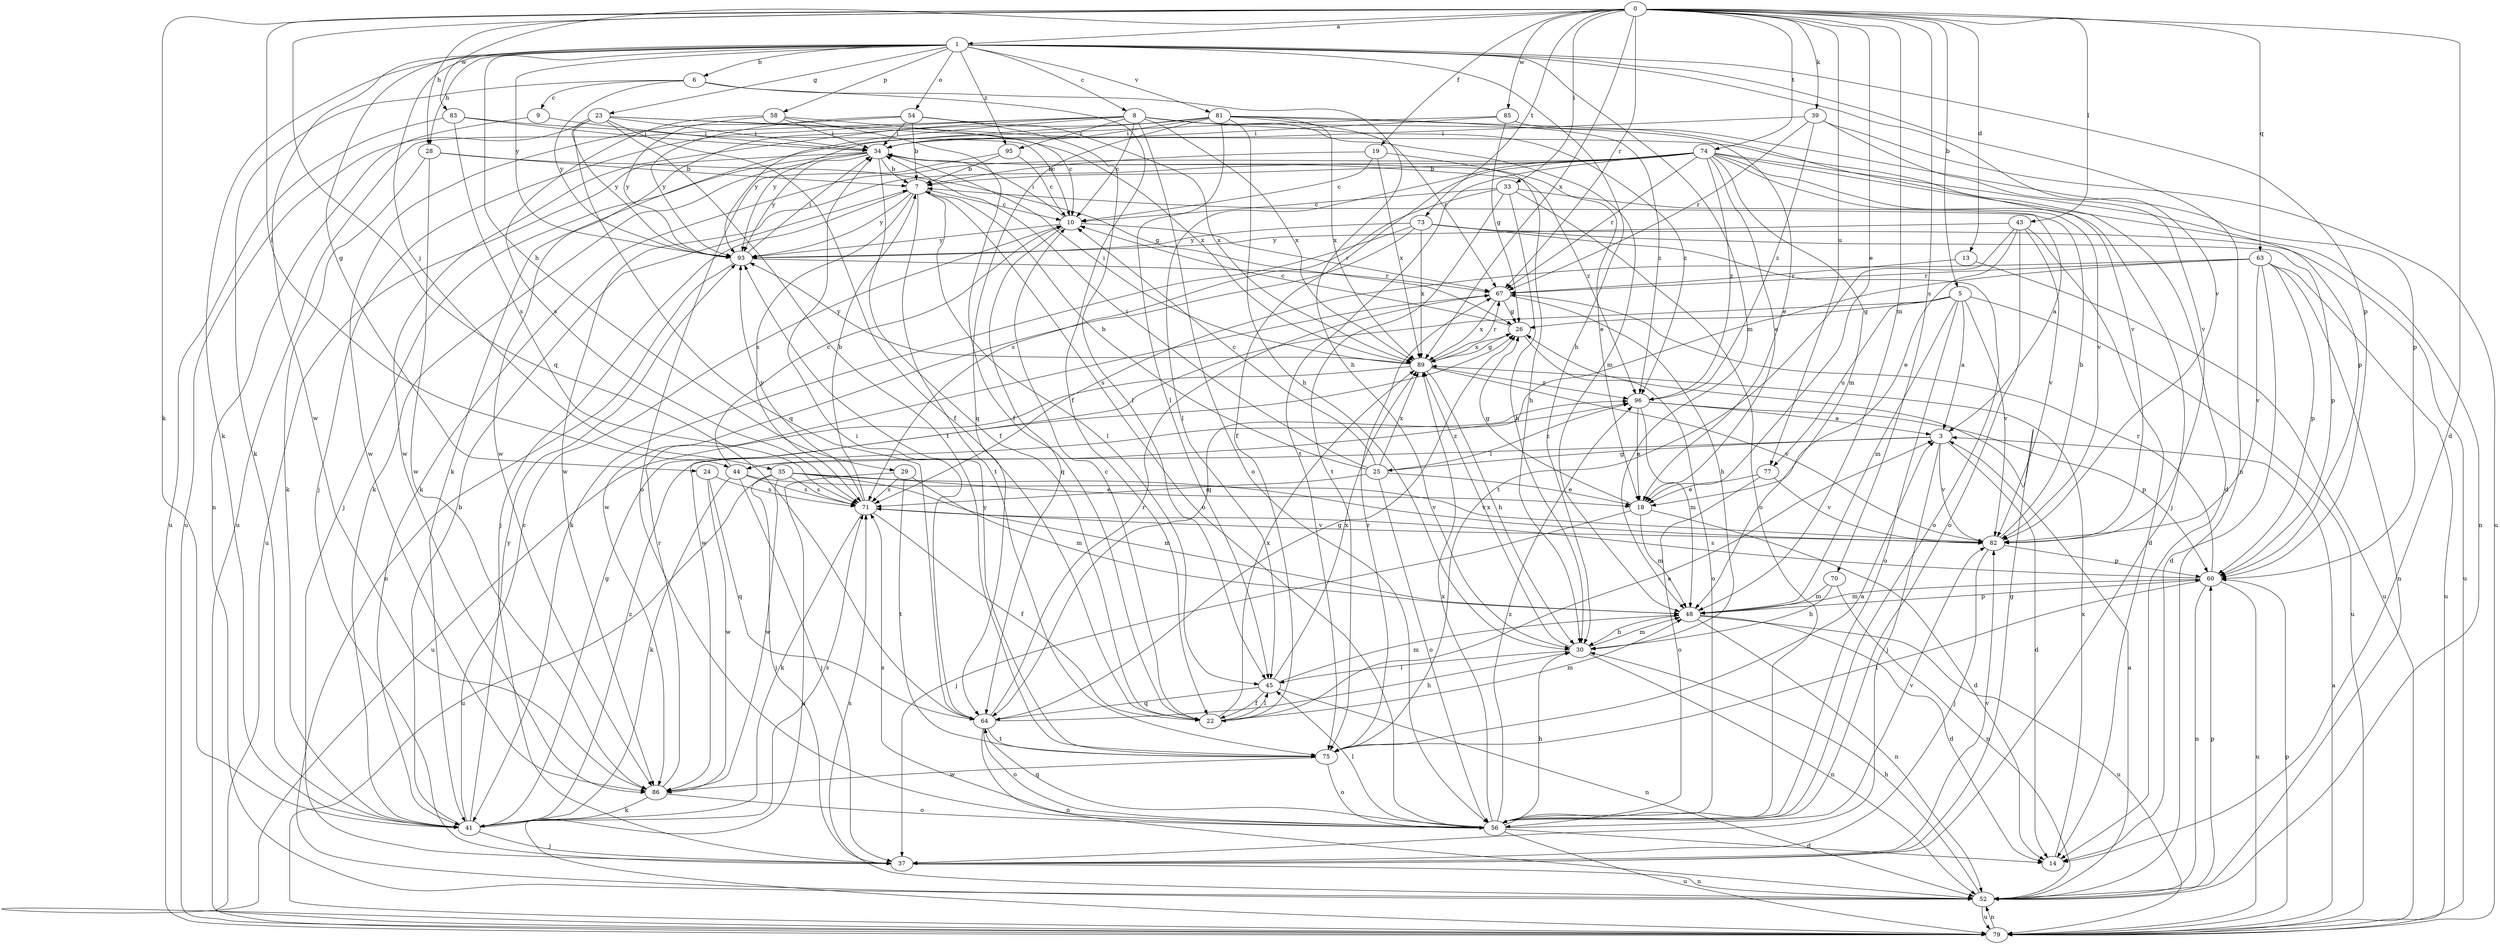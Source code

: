 strict digraph  {
0;
1;
3;
5;
6;
7;
8;
9;
10;
13;
14;
18;
19;
22;
23;
24;
25;
26;
28;
29;
30;
33;
34;
35;
37;
39;
41;
43;
44;
45;
48;
52;
54;
56;
58;
60;
63;
64;
67;
70;
71;
73;
74;
75;
77;
79;
81;
82;
83;
85;
86;
89;
93;
95;
96;
0 -> 1  [label=a];
0 -> 5  [label=b];
0 -> 13  [label=d];
0 -> 14  [label=d];
0 -> 18  [label=e];
0 -> 19  [label=f];
0 -> 28  [label=h];
0 -> 33  [label=i];
0 -> 39  [label=k];
0 -> 41  [label=k];
0 -> 43  [label=l];
0 -> 44  [label=l];
0 -> 48  [label=m];
0 -> 63  [label=q];
0 -> 64  [label=q];
0 -> 67  [label=r];
0 -> 70  [label=s];
0 -> 73  [label=t];
0 -> 74  [label=t];
0 -> 77  [label=u];
0 -> 83  [label=w];
0 -> 85  [label=w];
0 -> 89  [label=x];
1 -> 6  [label=b];
1 -> 8  [label=c];
1 -> 23  [label=g];
1 -> 24  [label=g];
1 -> 28  [label=h];
1 -> 29  [label=h];
1 -> 30  [label=h];
1 -> 35  [label=j];
1 -> 41  [label=k];
1 -> 48  [label=m];
1 -> 52  [label=n];
1 -> 54  [label=o];
1 -> 58  [label=p];
1 -> 60  [label=p];
1 -> 81  [label=v];
1 -> 82  [label=v];
1 -> 86  [label=w];
1 -> 93  [label=y];
1 -> 95  [label=z];
3 -> 14  [label=d];
3 -> 25  [label=g];
3 -> 37  [label=j];
3 -> 44  [label=l];
3 -> 82  [label=v];
5 -> 3  [label=a];
5 -> 26  [label=g];
5 -> 48  [label=m];
5 -> 56  [label=o];
5 -> 77  [label=u];
5 -> 79  [label=u];
5 -> 82  [label=v];
5 -> 86  [label=w];
6 -> 9  [label=c];
6 -> 22  [label=f];
6 -> 30  [label=h];
6 -> 41  [label=k];
6 -> 93  [label=y];
7 -> 10  [label=c];
7 -> 37  [label=j];
7 -> 45  [label=l];
7 -> 56  [label=o];
7 -> 71  [label=s];
7 -> 75  [label=t];
7 -> 93  [label=y];
8 -> 10  [label=c];
8 -> 18  [label=e];
8 -> 37  [label=j];
8 -> 48  [label=m];
8 -> 56  [label=o];
8 -> 79  [label=u];
8 -> 86  [label=w];
8 -> 89  [label=x];
8 -> 93  [label=y];
8 -> 95  [label=z];
8 -> 96  [label=z];
9 -> 34  [label=i];
9 -> 52  [label=n];
10 -> 34  [label=i];
10 -> 64  [label=q];
10 -> 67  [label=r];
10 -> 93  [label=y];
13 -> 67  [label=r];
13 -> 79  [label=u];
14 -> 89  [label=x];
18 -> 14  [label=d];
18 -> 26  [label=g];
18 -> 37  [label=j];
18 -> 48  [label=m];
19 -> 7  [label=b];
19 -> 10  [label=c];
19 -> 30  [label=h];
19 -> 89  [label=x];
22 -> 3  [label=a];
22 -> 10  [label=c];
22 -> 45  [label=l];
22 -> 48  [label=m];
22 -> 89  [label=x];
23 -> 14  [label=d];
23 -> 22  [label=f];
23 -> 34  [label=i];
23 -> 64  [label=q];
23 -> 75  [label=t];
23 -> 79  [label=u];
23 -> 89  [label=x];
23 -> 93  [label=y];
24 -> 64  [label=q];
24 -> 71  [label=s];
24 -> 86  [label=w];
25 -> 7  [label=b];
25 -> 10  [label=c];
25 -> 18  [label=e];
25 -> 34  [label=i];
25 -> 56  [label=o];
25 -> 71  [label=s];
25 -> 89  [label=x];
25 -> 96  [label=z];
26 -> 10  [label=c];
26 -> 56  [label=o];
26 -> 89  [label=x];
28 -> 7  [label=b];
28 -> 26  [label=g];
28 -> 41  [label=k];
28 -> 86  [label=w];
29 -> 48  [label=m];
29 -> 71  [label=s];
29 -> 75  [label=t];
29 -> 79  [label=u];
30 -> 45  [label=l];
30 -> 48  [label=m];
30 -> 52  [label=n];
30 -> 89  [label=x];
33 -> 3  [label=a];
33 -> 10  [label=c];
33 -> 30  [label=h];
33 -> 56  [label=o];
33 -> 71  [label=s];
33 -> 75  [label=t];
34 -> 7  [label=b];
34 -> 18  [label=e];
34 -> 22  [label=f];
34 -> 37  [label=j];
34 -> 41  [label=k];
34 -> 79  [label=u];
34 -> 93  [label=y];
34 -> 96  [label=z];
35 -> 18  [label=e];
35 -> 37  [label=j];
35 -> 48  [label=m];
35 -> 71  [label=s];
35 -> 79  [label=u];
35 -> 82  [label=v];
35 -> 86  [label=w];
37 -> 26  [label=g];
37 -> 52  [label=n];
37 -> 82  [label=v];
39 -> 34  [label=i];
39 -> 67  [label=r];
39 -> 79  [label=u];
39 -> 82  [label=v];
39 -> 96  [label=z];
41 -> 7  [label=b];
41 -> 10  [label=c];
41 -> 26  [label=g];
41 -> 37  [label=j];
41 -> 71  [label=s];
41 -> 93  [label=y];
41 -> 96  [label=z];
43 -> 14  [label=d];
43 -> 18  [label=e];
43 -> 56  [label=o];
43 -> 75  [label=t];
43 -> 82  [label=v];
43 -> 93  [label=y];
44 -> 10  [label=c];
44 -> 37  [label=j];
44 -> 41  [label=k];
44 -> 71  [label=s];
44 -> 82  [label=v];
44 -> 96  [label=z];
45 -> 22  [label=f];
45 -> 48  [label=m];
45 -> 52  [label=n];
45 -> 64  [label=q];
45 -> 89  [label=x];
48 -> 14  [label=d];
48 -> 30  [label=h];
48 -> 52  [label=n];
48 -> 60  [label=p];
48 -> 79  [label=u];
52 -> 3  [label=a];
52 -> 30  [label=h];
52 -> 60  [label=p];
52 -> 71  [label=s];
52 -> 79  [label=u];
54 -> 7  [label=b];
54 -> 34  [label=i];
54 -> 45  [label=l];
54 -> 86  [label=w];
54 -> 89  [label=x];
54 -> 93  [label=y];
56 -> 14  [label=d];
56 -> 30  [label=h];
56 -> 45  [label=l];
56 -> 64  [label=q];
56 -> 71  [label=s];
56 -> 79  [label=u];
56 -> 82  [label=v];
56 -> 89  [label=x];
56 -> 96  [label=z];
58 -> 10  [label=c];
58 -> 22  [label=f];
58 -> 34  [label=i];
58 -> 71  [label=s];
58 -> 93  [label=y];
60 -> 48  [label=m];
60 -> 52  [label=n];
60 -> 67  [label=r];
60 -> 71  [label=s];
60 -> 75  [label=t];
60 -> 79  [label=u];
63 -> 14  [label=d];
63 -> 52  [label=n];
63 -> 60  [label=p];
63 -> 64  [label=q];
63 -> 67  [label=r];
63 -> 71  [label=s];
63 -> 79  [label=u];
63 -> 82  [label=v];
64 -> 26  [label=g];
64 -> 30  [label=h];
64 -> 34  [label=i];
64 -> 52  [label=n];
64 -> 56  [label=o];
64 -> 67  [label=r];
64 -> 75  [label=t];
67 -> 26  [label=g];
67 -> 30  [label=h];
67 -> 89  [label=x];
70 -> 30  [label=h];
70 -> 48  [label=m];
70 -> 52  [label=n];
71 -> 7  [label=b];
71 -> 22  [label=f];
71 -> 41  [label=k];
71 -> 82  [label=v];
71 -> 93  [label=y];
73 -> 41  [label=k];
73 -> 56  [label=o];
73 -> 60  [label=p];
73 -> 79  [label=u];
73 -> 86  [label=w];
73 -> 89  [label=x];
73 -> 93  [label=y];
74 -> 7  [label=b];
74 -> 18  [label=e];
74 -> 22  [label=f];
74 -> 37  [label=j];
74 -> 41  [label=k];
74 -> 45  [label=l];
74 -> 48  [label=m];
74 -> 52  [label=n];
74 -> 60  [label=p];
74 -> 67  [label=r];
74 -> 75  [label=t];
74 -> 82  [label=v];
74 -> 86  [label=w];
74 -> 96  [label=z];
75 -> 3  [label=a];
75 -> 56  [label=o];
75 -> 67  [label=r];
75 -> 86  [label=w];
75 -> 93  [label=y];
77 -> 18  [label=e];
77 -> 56  [label=o];
77 -> 82  [label=v];
79 -> 3  [label=a];
79 -> 52  [label=n];
79 -> 60  [label=p];
81 -> 30  [label=h];
81 -> 34  [label=i];
81 -> 45  [label=l];
81 -> 64  [label=q];
81 -> 67  [label=r];
81 -> 82  [label=v];
81 -> 86  [label=w];
81 -> 89  [label=x];
81 -> 93  [label=y];
81 -> 96  [label=z];
82 -> 7  [label=b];
82 -> 37  [label=j];
82 -> 60  [label=p];
83 -> 10  [label=c];
83 -> 34  [label=i];
83 -> 71  [label=s];
83 -> 79  [label=u];
85 -> 26  [label=g];
85 -> 34  [label=i];
85 -> 41  [label=k];
85 -> 60  [label=p];
86 -> 41  [label=k];
86 -> 56  [label=o];
86 -> 67  [label=r];
89 -> 26  [label=g];
89 -> 30  [label=h];
89 -> 34  [label=i];
89 -> 67  [label=r];
89 -> 79  [label=u];
89 -> 82  [label=v];
89 -> 93  [label=y];
89 -> 96  [label=z];
93 -> 34  [label=i];
93 -> 52  [label=n];
93 -> 67  [label=r];
95 -> 7  [label=b];
95 -> 10  [label=c];
95 -> 56  [label=o];
96 -> 3  [label=a];
96 -> 18  [label=e];
96 -> 48  [label=m];
96 -> 60  [label=p];
}
